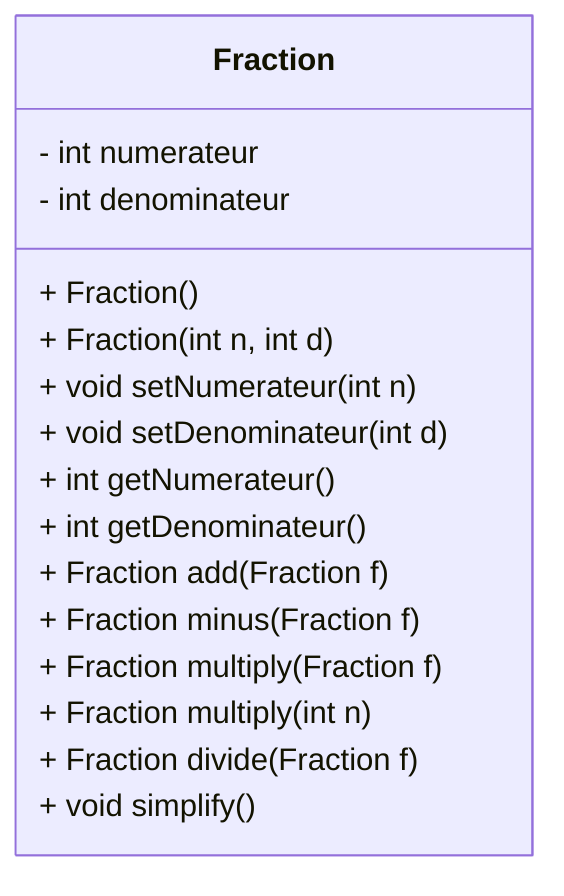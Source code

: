 classDiagram
    class Fraction {
        - int numerateur
        - int denominateur
        + Fraction()
        + Fraction(int n, int d)
        + void setNumerateur(int n)
        + void setDenominateur(int d)
        + int getNumerateur()
        + int getDenominateur()
        + Fraction add(Fraction f)
        + Fraction minus(Fraction f)
        + Fraction multiply(Fraction f)
        + Fraction multiply(int n)
        + Fraction divide(Fraction f)
        + void simplify()
    }